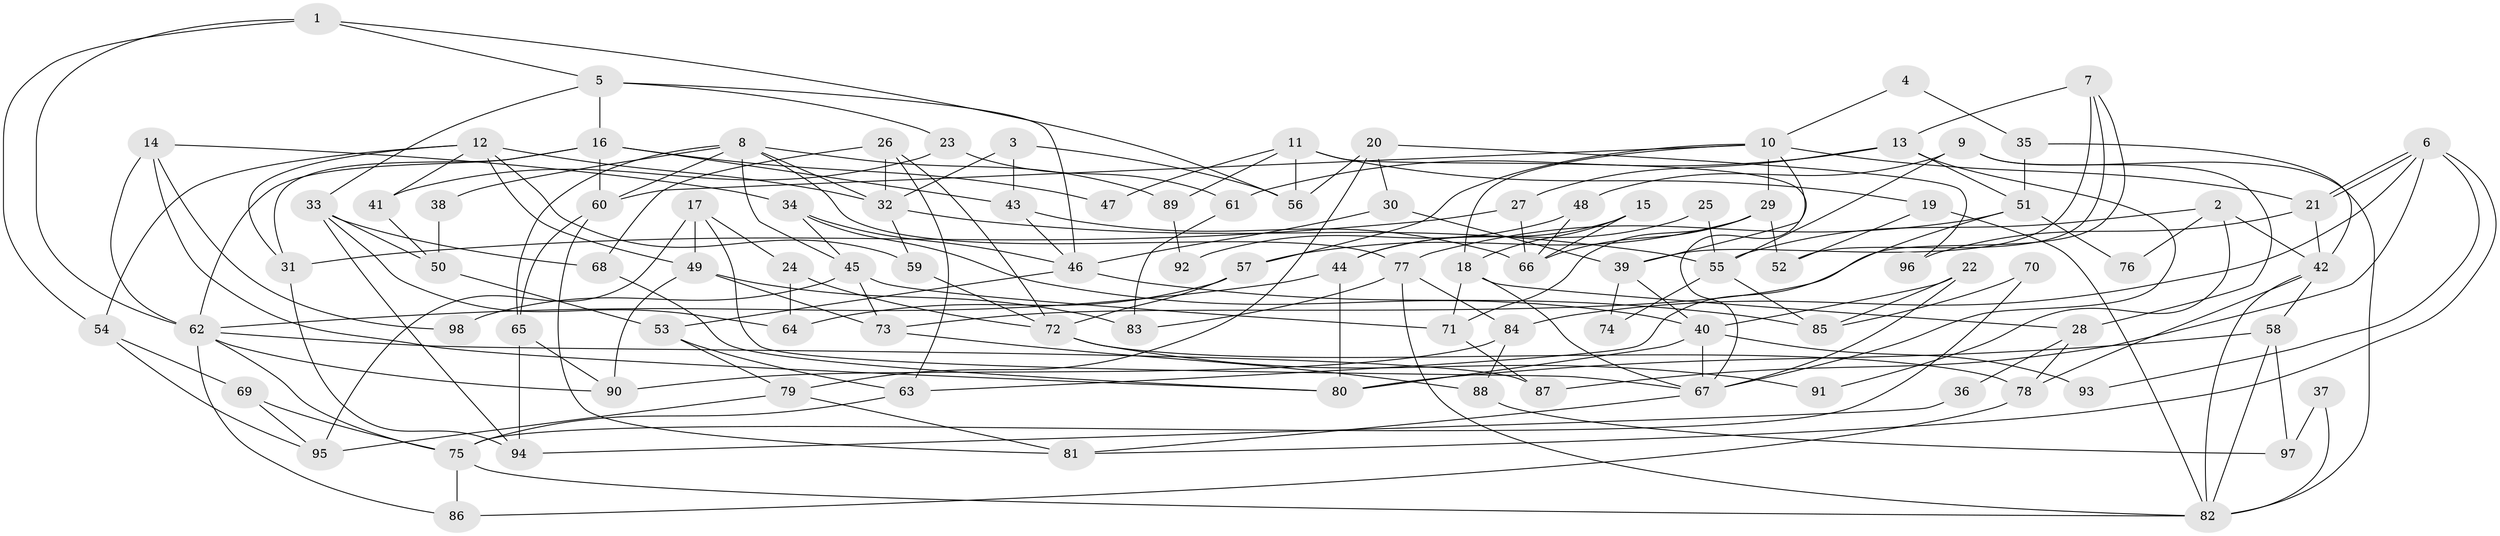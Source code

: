 // coarse degree distribution, {6: 0.2, 9: 0.05, 3: 0.05, 2: 0.075, 5: 0.125, 10: 0.075, 8: 0.175, 7: 0.1, 4: 0.125, 11: 0.025}
// Generated by graph-tools (version 1.1) at 2025/37/03/04/25 23:37:13]
// undirected, 98 vertices, 196 edges
graph export_dot {
  node [color=gray90,style=filled];
  1;
  2;
  3;
  4;
  5;
  6;
  7;
  8;
  9;
  10;
  11;
  12;
  13;
  14;
  15;
  16;
  17;
  18;
  19;
  20;
  21;
  22;
  23;
  24;
  25;
  26;
  27;
  28;
  29;
  30;
  31;
  32;
  33;
  34;
  35;
  36;
  37;
  38;
  39;
  40;
  41;
  42;
  43;
  44;
  45;
  46;
  47;
  48;
  49;
  50;
  51;
  52;
  53;
  54;
  55;
  56;
  57;
  58;
  59;
  60;
  61;
  62;
  63;
  64;
  65;
  66;
  67;
  68;
  69;
  70;
  71;
  72;
  73;
  74;
  75;
  76;
  77;
  78;
  79;
  80;
  81;
  82;
  83;
  84;
  85;
  86;
  87;
  88;
  89;
  90;
  91;
  92;
  93;
  94;
  95;
  96;
  97;
  98;
  1 -- 5;
  1 -- 62;
  1 -- 54;
  1 -- 56;
  2 -- 55;
  2 -- 42;
  2 -- 76;
  2 -- 91;
  3 -- 43;
  3 -- 56;
  3 -- 32;
  4 -- 10;
  4 -- 35;
  5 -- 46;
  5 -- 16;
  5 -- 23;
  5 -- 33;
  6 -- 21;
  6 -- 21;
  6 -- 81;
  6 -- 84;
  6 -- 87;
  6 -- 93;
  7 -- 13;
  7 -- 52;
  7 -- 39;
  7 -- 73;
  8 -- 60;
  8 -- 65;
  8 -- 32;
  8 -- 38;
  8 -- 45;
  8 -- 77;
  8 -- 89;
  9 -- 55;
  9 -- 82;
  9 -- 28;
  9 -- 48;
  10 -- 57;
  10 -- 60;
  10 -- 18;
  10 -- 21;
  10 -- 29;
  10 -- 39;
  11 -- 56;
  11 -- 67;
  11 -- 19;
  11 -- 47;
  11 -- 89;
  12 -- 32;
  12 -- 54;
  12 -- 31;
  12 -- 41;
  12 -- 49;
  12 -- 59;
  13 -- 51;
  13 -- 67;
  13 -- 27;
  13 -- 61;
  14 -- 34;
  14 -- 62;
  14 -- 80;
  14 -- 98;
  15 -- 18;
  15 -- 66;
  15 -- 44;
  16 -- 62;
  16 -- 31;
  16 -- 43;
  16 -- 47;
  16 -- 60;
  17 -- 49;
  17 -- 95;
  17 -- 24;
  17 -- 67;
  18 -- 28;
  18 -- 67;
  18 -- 71;
  19 -- 82;
  19 -- 52;
  20 -- 30;
  20 -- 79;
  20 -- 56;
  20 -- 96;
  21 -- 42;
  21 -- 96;
  22 -- 40;
  22 -- 67;
  22 -- 85;
  23 -- 61;
  23 -- 41;
  24 -- 72;
  24 -- 64;
  25 -- 44;
  25 -- 55;
  26 -- 68;
  26 -- 32;
  26 -- 63;
  26 -- 72;
  27 -- 66;
  27 -- 31;
  28 -- 78;
  28 -- 36;
  29 -- 71;
  29 -- 52;
  29 -- 57;
  29 -- 66;
  30 -- 39;
  30 -- 46;
  31 -- 94;
  32 -- 55;
  32 -- 59;
  33 -- 64;
  33 -- 50;
  33 -- 68;
  33 -- 94;
  34 -- 45;
  34 -- 40;
  34 -- 46;
  35 -- 42;
  35 -- 51;
  36 -- 94;
  37 -- 82;
  37 -- 97;
  38 -- 50;
  39 -- 40;
  39 -- 74;
  40 -- 67;
  40 -- 80;
  40 -- 93;
  41 -- 50;
  42 -- 78;
  42 -- 58;
  42 -- 82;
  43 -- 46;
  43 -- 66;
  44 -- 80;
  44 -- 62;
  45 -- 71;
  45 -- 73;
  45 -- 98;
  46 -- 53;
  46 -- 85;
  48 -- 66;
  48 -- 92;
  49 -- 73;
  49 -- 83;
  49 -- 90;
  50 -- 53;
  51 -- 77;
  51 -- 63;
  51 -- 76;
  53 -- 63;
  53 -- 79;
  54 -- 95;
  54 -- 69;
  55 -- 85;
  55 -- 74;
  57 -- 72;
  57 -- 64;
  58 -- 80;
  58 -- 82;
  58 -- 97;
  59 -- 72;
  60 -- 65;
  60 -- 81;
  61 -- 83;
  62 -- 90;
  62 -- 75;
  62 -- 86;
  62 -- 87;
  63 -- 75;
  65 -- 94;
  65 -- 90;
  67 -- 81;
  68 -- 80;
  69 -- 75;
  69 -- 95;
  70 -- 75;
  70 -- 85;
  71 -- 87;
  72 -- 78;
  72 -- 91;
  73 -- 88;
  75 -- 82;
  75 -- 86;
  77 -- 82;
  77 -- 83;
  77 -- 84;
  78 -- 86;
  79 -- 81;
  79 -- 95;
  84 -- 88;
  84 -- 90;
  88 -- 97;
  89 -- 92;
}
